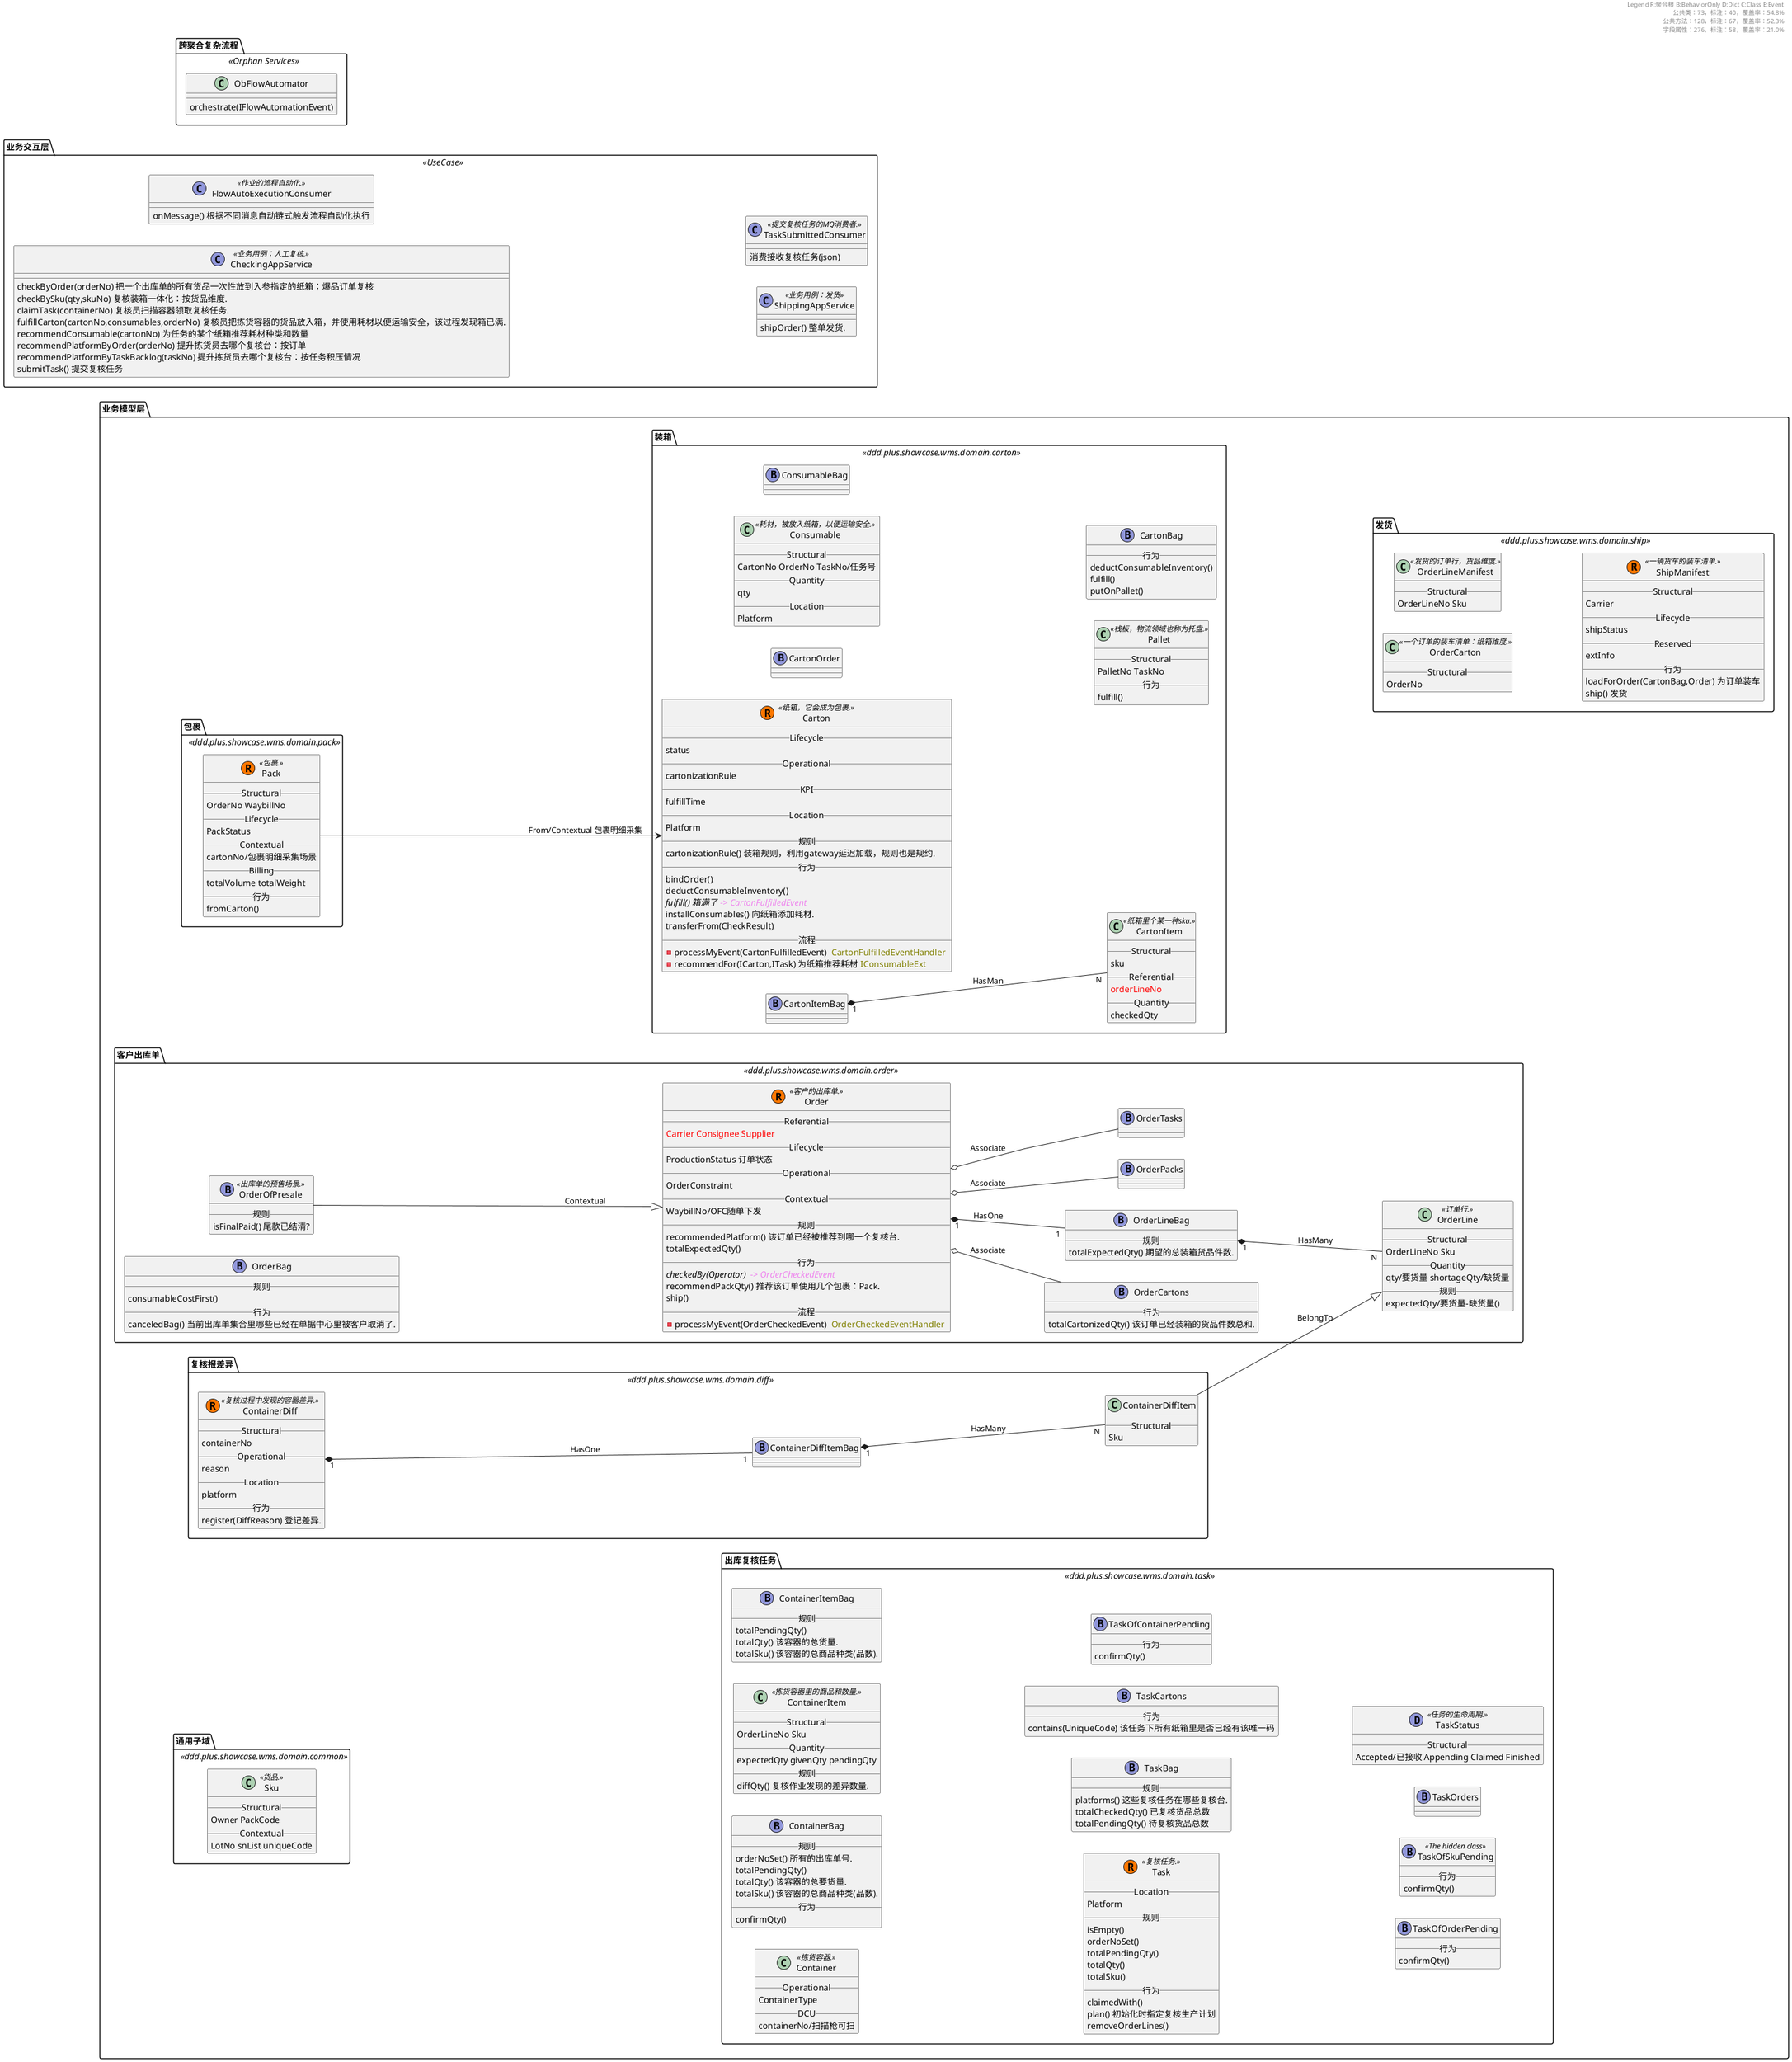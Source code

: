 @startuml

left to right direction

skinparam linetype polyline

header
Legend R:聚合根 B:BehaviorOnly D:Dict C:Class E:Event
公共类：73，标注：40，覆盖率：54.8%
公共方法：128，标注：67，覆盖率：52.3%
字段属性：276，标注：58，覆盖率：21.0%
endheader

package 业务模型层 {
package 客户出库单 <<ddd.plus.showcase.wms.domain.order>> {
   class Order <<(R,#FF7700) 客户的出库单.>>  {
    __ Referential __
    {field} <color:Red>Carrier</color> <color:Red>Consignee</color> <color:Red>Supplier</color>
    __ Lifecycle __
    {field} ProductionStatus 订单状态
    __ Operational __
    {field} OrderConstraint
    __ Contextual __
    {field} WaybillNo/OFC随单下发
    __ 规则 __
    {method} recommendedPlatform() 该订单已经被推荐到哪一个复核台.
    {method} totalExpectedQty() 
    __ 行为 __
    {abstract}  {method} checkedBy(Operator) <color:Violet> -> OrderCheckedEvent </color>
    {method} recommendPackQty() 推荐该订单使用几个包裹：Pack.
    {method} ship() 
    __ 流程 __
    {method} - processMyEvent(OrderCheckedEvent)  <color:Olive>OrderCheckedEventHandler </color>
   }

   class OrderCartons <<(B,#9197DB)>>  {
    __ 行为 __
    {method} totalCartonizedQty() 该订单已经装箱的货品件数总和.
   }

   class OrderLine <<订单行.>>  {
    __ Structural __
    {field} OrderLineNo Sku
    __ Quantity __
    {field} qty/要货量 shortageQty/缺货量
    __ 规则 __
    {method} expectedQty/要货量-缺货量() 
   }

   class OrderLineBag <<(B,#9197DB)>>  {
    __ 规则 __
    {method} totalExpectedQty() 期望的总装箱货品件数.
   }

   class OrderOfPresale <<(B,#9197DB) 出库单的预售场景.>>  {
    __ 规则 __
    {method} isFinalPaid() 尾款已结清?
   }

   class OrderPacks <<(B,#9197DB)>>  {
   }

   class OrderTasks <<(B,#9197DB)>>  {
   }

   class OrderBag <<(B,#9197DB)>>  {
    __ 规则 __
    {method} consumableCostFirst() 
    __ 行为 __
    {method} canceledBag() 当前出库单集合里哪些已经在单据中心里被客户取消了.
   }

}

package 包裹 <<ddd.plus.showcase.wms.domain.pack>> {
   class Pack <<(R,#FF7700) 包裹.>>  {
    __ Structural __
    {field} OrderNo WaybillNo
    __ Lifecycle __
    {field} PackStatus
    __ Contextual __
    {field} cartonNo/包裹明细采集场景
    __ Billing __
    {field} totalVolume totalWeight
    __ 行为 __
    {method} fromCarton() 
   }

}

package 复核报差异 <<ddd.plus.showcase.wms.domain.diff>> {
   class ContainerDiff <<(R,#FF7700) 复核过程中发现的容器差异.>>  {
    __ Structural __
    {field} containerNo
    __ Operational __
    {field} reason
    __ Location __
    {field} platform
    __ 行为 __
    {method} register(DiffReason) 登记差异.
   }

   class ContainerDiffItem {
    __ Structural __
    {field} Sku
   }

   class ContainerDiffItemBag <<(B,#9197DB)>>  {
   }

}

package 装箱 <<ddd.plus.showcase.wms.domain.carton>> {
   class Carton <<(R,#FF7700) 纸箱，它会成为包裹.>>  {
    __ Lifecycle __
    {field} status
    __ Operational __
    {field} cartonizationRule
    __ KPI __
    {field} fulfillTime
    __ Location __
    {field} Platform
    __ 规则 __
    {method} cartonizationRule() 装箱规则，利用gateway延迟加载，规则也是规约.
    __ 行为 __
    {method} bindOrder() 
    {method} deductConsumableInventory() 
    {abstract}  {method} fulfill() 箱满了<color:Violet> -> CartonFulfilledEvent </color>
    {method} installConsumables() 向纸箱添加耗材.
    {method} transferFrom(CheckResult) 
    __ 流程 __
    {method} - processMyEvent(CartonFulfilledEvent)  <color:Olive>CartonFulfilledEventHandler </color>
    {method} - recommendFor(ICarton,ITask) 为纸箱推荐耗材 <color:Olive>IConsumableExt </color>
   }

   class CartonItem <<纸箱里个某一种sku.>>  {
    __ Structural __
    {field} sku
    __ Referential __
    {field} <color:Red>orderLineNo</color>
    __ Quantity __
    {field} checkedQty
   }

   class CartonItemBag <<(B,#9197DB)>>  {
   }

   class CartonOrder <<(B,#9197DB)>>  {
   }

   class Consumable <<耗材，被放入纸箱，以便运输安全.>>  {
    __ Structural __
    {field} CartonNo OrderNo TaskNo/任务号
    __ Quantity __
    {field} qty
    __ Location __
    {field} Platform
   }

   class ConsumableBag <<(B,#9197DB)>>  {
   }

   class Pallet <<栈板，物流领域也称为托盘.>>  {
    __ Structural __
    {field} PalletNo TaskNo
    __ 行为 __
    {method} fulfill() 
   }

   class CartonBag <<(B,#9197DB)>>  {
    __ 行为 __
    {method} deductConsumableInventory() 
    {method} fulfill() 
    {method} putOnPallet() 
   }

}

package 通用子域 <<ddd.plus.showcase.wms.domain.common>> {
   class Sku <<货品.>>  {
    __ Structural __
    {field} Owner PackCode
    __ Contextual __
    {field} LotNo snList uniqueCode
   }

}

package 出库复核任务 <<ddd.plus.showcase.wms.domain.task>> {
   class Container <<拣货容器.>>  {
    __ Operational __
    {field} ContainerType
    __ DCU __
    {field} containerNo/扫描枪可扫
   }

   class ContainerBag <<(B,#9197DB)>>  {
    __ 规则 __
    {method} orderNoSet() 所有的出库单号.
    {method} totalPendingQty() 
    {method} totalQty() 该容器的总要货量.
    {method} totalSku() 该容器的总商品种类(品数).
    __ 行为 __
    {method} confirmQty() 
   }

   class ContainerItem <<拣货容器里的商品和数量.>>  {
    __ Structural __
    {field} OrderLineNo Sku
    __ Quantity __
    {field} expectedQty givenQty pendingQty
    __ 规则 __
    {method} diffQty() 复核作业发现的差异数量.
   }

   class ContainerItemBag <<(B,#9197DB)>>  {
    __ 规则 __
    {method} totalPendingQty() 
    {method} totalQty() 该容器的总货量.
    {method} totalSku() 该容器的总商品种类(品数).
   }

   class Task <<(R,#FF7700) 复核任务.>>  {
    __ Location __
    {field} Platform
    __ 规则 __
    {method} isEmpty() 
    {method} orderNoSet() 
    {method} totalPendingQty() 
    {method} totalQty() 
    {method} totalSku() 
    __ 行为 __
    {method} claimedWith() 
    {method} plan() 初始化时指定复核生产计划
    {method} removeOrderLines() 
   }

   class TaskBag <<(B,#9197DB)>>  {
    __ 规则 __
    {method} platforms() 这些复核任务在哪些复核台.
    {method} totalCheckedQty() 已复核货品总数
    {method} totalPendingQty() 待复核货品总数
   }

   class TaskCartons <<(B,#9197DB)>>  {
    __ 行为 __
    {method} contains(UniqueCode) 该任务下所有纸箱里是否已经有该唯一码
   }

   class TaskOfContainerPending <<(B,#9197DB)>>  {
    __ 行为 __
    {method} confirmQty() 
   }

   class TaskOfOrderPending <<(B,#9197DB)>>  {
    __ 行为 __
    {method} confirmQty() 
   }

   class TaskOfSkuPending <<(B,#9197DB) The hidden class>>  {
    __ 行为 __
    {method} confirmQty() 
   }

   class TaskOrders <<(B,#9197DB)>>  {
   }

   class TaskStatus <<(D,#9197DB) 任务的生命周期.>>  {
    __ Structural __
    {field} Accepted/已接收 Appending Claimed Finished
   }

}

package 发货 <<ddd.plus.showcase.wms.domain.ship>> {
   class OrderCarton <<一个订单的装车清单：纸箱维度.>>  {
    __ Structural __
    {field} OrderNo
   }

   class OrderLineManifest <<发货的订单行，货品维度.>>  {
    __ Structural __
    {field} OrderLineNo Sku
   }

   class ShipManifest <<(R,#FF7700) 一辆货车的装车清单.>>  {
    __ Structural __
    {field} Carrier
    __ Lifecycle __
    {field} shipStatus
    __ Reserved __
    {field} extInfo
    __ 行为 __
    {method} loadForOrder(CartonBag,Order) 为订单装车
    {method} ship() 发货
   }

}

}
package 业务交互层 <<UseCase>> {
   class CheckingAppService <<(C,#9197DB) 业务用例：人工复核.>>  {
    {method} checkByOrder(orderNo) 把一个出库单的所有货品一次性放到入参指定的纸箱：爆品订单复核
    {method} checkBySku(qty,skuNo) 复核装箱一体化：按货品维度.
    {method} claimTask(containerNo) 复核员扫描容器领取复核任务.
    {method} fulfillCarton(cartonNo,consumables,orderNo) 复核员把拣货容器的货品放入箱，并使用耗材以便运输安全，该过程发现箱已满.
    {method} recommendConsumable(cartonNo) 为任务的某个纸箱推荐耗材种类和数量
    {method} recommendPlatformByOrder(orderNo) 提升拣货员去哪个复核台：按订单
    {method} recommendPlatformByTaskBacklog(taskNo) 提升拣货员去哪个复核台：按任务积压情况
    {method} submitTask() 提交复核任务
   }

   class FlowAutoExecutionConsumer <<(C,#9197DB) 作业的流程自动化.>>  {
    {method} onMessage() 根据不同消息自动链式触发流程自动化执行
   }

   class ShippingAppService <<(C,#9197DB) 业务用例：发货>>  {
    {method} shipOrder() 整单发货.
   }

   class TaskSubmittedConsumer <<(C,#9197DB) 提交复核任务的MQ消费者.>>  {
    {method} 消费接收复核任务(json) 
   }

}

package 跨聚合复杂流程 <<Orphan Services>> {
   
   class ObFlowAutomator {
    {method} orchestrate(IFlowAutomationEvent) 
   }

   
}

Order "1" *-- "1" OrderLineBag: HasOne
Order o-- OrderPacks: Associate
Order o-- OrderTasks: Associate
Order o-- OrderCartons: Associate
OrderLineBag "1" *-- "N" OrderLine: HasMany
OrderOfPresale --|> Order: Contextual
Pack --> Carton: From/Contextual 包裹明细采集
ContainerDiff "1" *-- "1" ContainerDiffItemBag: HasOne
ContainerDiffItem --|> OrderLine: BelongTo
ContainerDiffItemBag "1" *-- "N" ContainerDiffItem: HasMany
CartonItemBag "1" *-- "N" CartonItem: HasMan